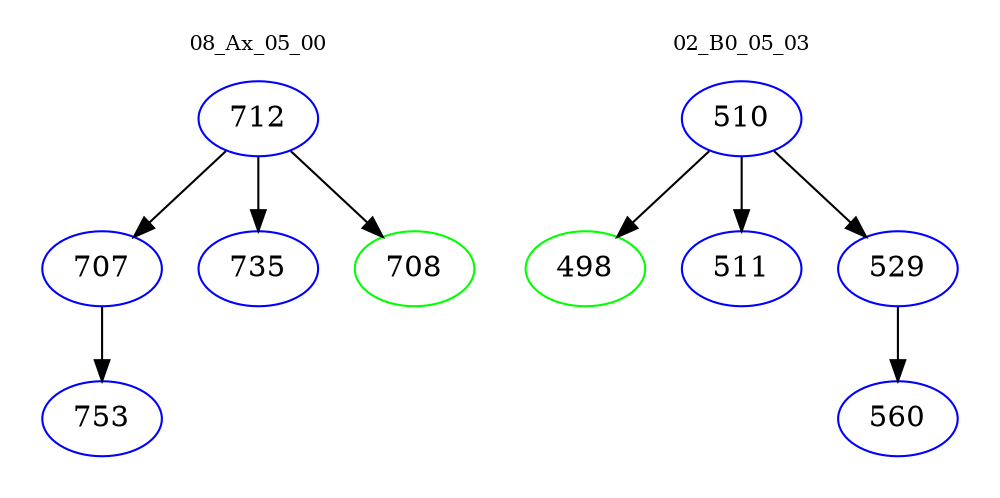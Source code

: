 digraph{
subgraph cluster_0 {
color = white
label = "08_Ax_05_00";
fontsize=10;
T0_712 [label="712", color="blue"]
T0_712 -> T0_707 [color="black"]
T0_707 [label="707", color="blue"]
T0_707 -> T0_753 [color="black"]
T0_753 [label="753", color="blue"]
T0_712 -> T0_735 [color="black"]
T0_735 [label="735", color="blue"]
T0_712 -> T0_708 [color="black"]
T0_708 [label="708", color="green"]
}
subgraph cluster_1 {
color = white
label = "02_B0_05_03";
fontsize=10;
T1_510 [label="510", color="blue"]
T1_510 -> T1_498 [color="black"]
T1_498 [label="498", color="green"]
T1_510 -> T1_511 [color="black"]
T1_511 [label="511", color="blue"]
T1_510 -> T1_529 [color="black"]
T1_529 [label="529", color="blue"]
T1_529 -> T1_560 [color="black"]
T1_560 [label="560", color="blue"]
}
}
